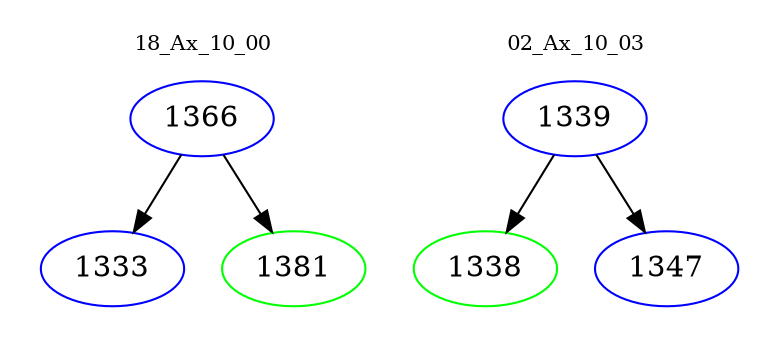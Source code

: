 digraph{
subgraph cluster_0 {
color = white
label = "18_Ax_10_00";
fontsize=10;
T0_1366 [label="1366", color="blue"]
T0_1366 -> T0_1333 [color="black"]
T0_1333 [label="1333", color="blue"]
T0_1366 -> T0_1381 [color="black"]
T0_1381 [label="1381", color="green"]
}
subgraph cluster_1 {
color = white
label = "02_Ax_10_03";
fontsize=10;
T1_1339 [label="1339", color="blue"]
T1_1339 -> T1_1338 [color="black"]
T1_1338 [label="1338", color="green"]
T1_1339 -> T1_1347 [color="black"]
T1_1347 [label="1347", color="blue"]
}
}
